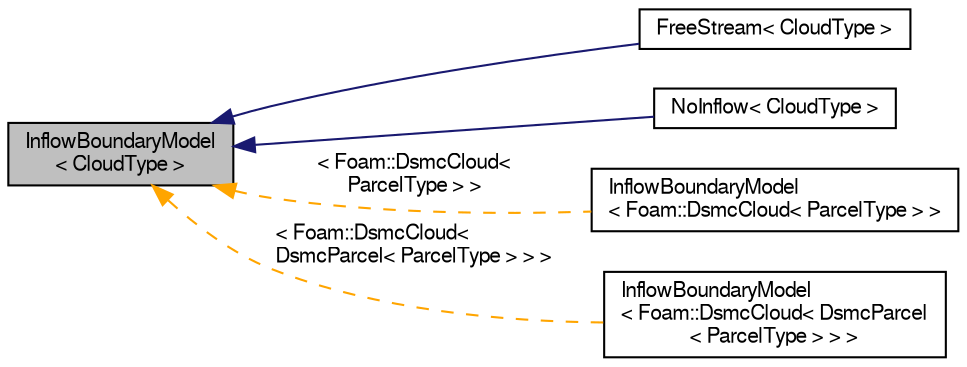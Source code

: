 digraph "InflowBoundaryModel&lt; CloudType &gt;"
{
  bgcolor="transparent";
  edge [fontname="FreeSans",fontsize="10",labelfontname="FreeSans",labelfontsize="10"];
  node [fontname="FreeSans",fontsize="10",shape=record];
  rankdir="LR";
  Node0 [label="InflowBoundaryModel\l\< CloudType \>",height=0.2,width=0.4,color="black", fillcolor="grey75", style="filled", fontcolor="black"];
  Node0 -> Node1 [dir="back",color="midnightblue",fontsize="10",style="solid",fontname="FreeSans"];
  Node1 [label="FreeStream\< CloudType \>",height=0.2,width=0.4,color="black",URL="$a23718.html",tooltip="Inserting new particles across the faces of a all patched of type \"patch\" for a free stream..."];
  Node0 -> Node2 [dir="back",color="midnightblue",fontsize="10",style="solid",fontname="FreeSans"];
  Node2 [label="NoInflow\< CloudType \>",height=0.2,width=0.4,color="black",URL="$a23722.html",tooltip="Not inserting any particles. "];
  Node0 -> Node3 [dir="back",color="orange",fontsize="10",style="dashed",label=" \< Foam::DsmcCloud\<\l ParcelType \> \>" ,fontname="FreeSans"];
  Node3 [label="InflowBoundaryModel\l\< Foam::DsmcCloud\< ParcelType \> \>",height=0.2,width=0.4,color="black",URL="$a23682.html"];
  Node0 -> Node4 [dir="back",color="orange",fontsize="10",style="dashed",label=" \< Foam::DsmcCloud\<\l DsmcParcel\< ParcelType \> \> \>" ,fontname="FreeSans"];
  Node4 [label="InflowBoundaryModel\l\< Foam::DsmcCloud\< DsmcParcel\l\< ParcelType \> \> \>",height=0.2,width=0.4,color="black",URL="$a23682.html"];
}
